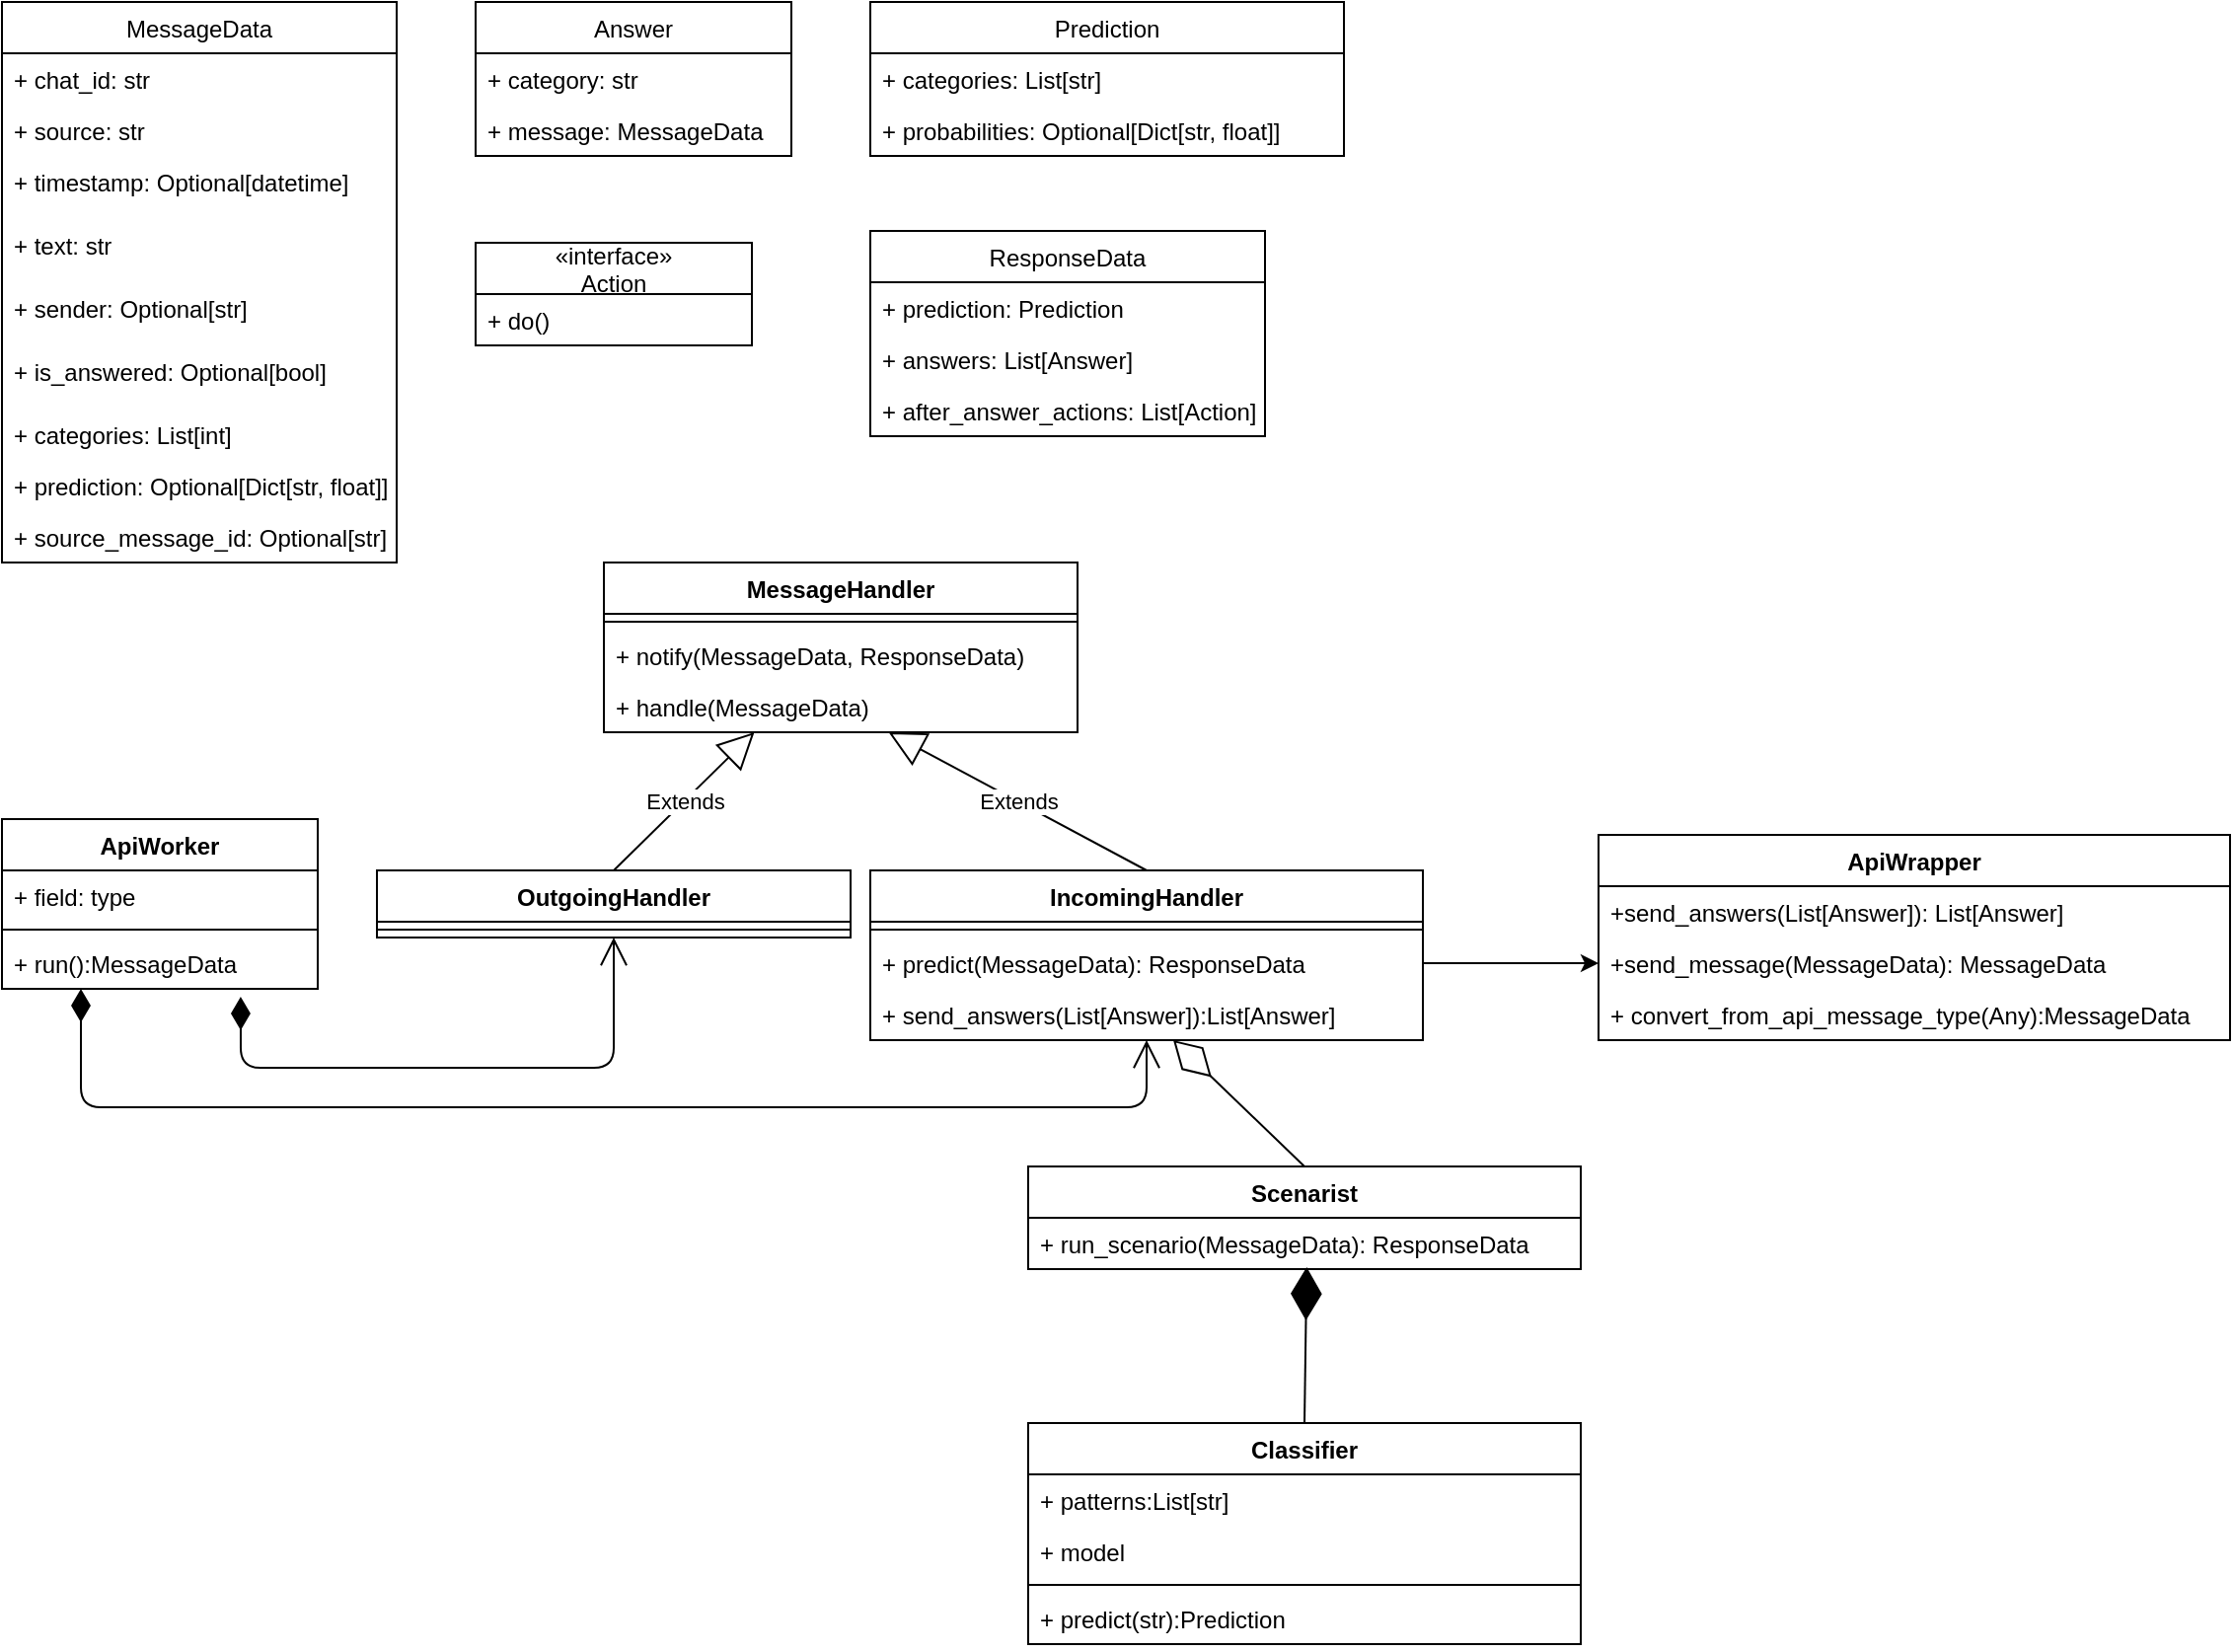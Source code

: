 <mxfile version="12.7.9" type="device"><diagram id="C5RBs43oDa-KdzZeNtuy" name="Page-1"><mxGraphModel dx="1027" dy="566" grid="1" gridSize="10" guides="1" tooltips="1" connect="1" arrows="1" fold="1" page="1" pageScale="1" pageWidth="1169" pageHeight="827" math="0" shadow="0"><root><mxCell id="WIyWlLk6GJQsqaUBKTNV-0"/><mxCell id="WIyWlLk6GJQsqaUBKTNV-1" parent="WIyWlLk6GJQsqaUBKTNV-0"/><mxCell id="WH5NhApeHF9odHe_qC5z-0" value="MessageData" style="swimlane;fontStyle=0;childLayout=stackLayout;horizontal=1;startSize=26;fillColor=none;horizontalStack=0;resizeParent=1;resizeParentMax=0;resizeLast=0;collapsible=1;marginBottom=0;" vertex="1" parent="WIyWlLk6GJQsqaUBKTNV-1"><mxGeometry x="40" y="40" width="200" height="284" as="geometry"><mxRectangle x="40" y="40" width="110" height="26" as="alternateBounds"/></mxGeometry></mxCell><mxCell id="WH5NhApeHF9odHe_qC5z-1" value="+ chat_id: str" style="text;strokeColor=none;fillColor=none;align=left;verticalAlign=top;spacingLeft=4;spacingRight=4;overflow=hidden;rotatable=0;points=[[0,0.5],[1,0.5]];portConstraint=eastwest;" vertex="1" parent="WH5NhApeHF9odHe_qC5z-0"><mxGeometry y="26" width="200" height="26" as="geometry"/></mxCell><mxCell id="WH5NhApeHF9odHe_qC5z-2" value="+ source: str" style="text;strokeColor=none;fillColor=none;align=left;verticalAlign=top;spacingLeft=4;spacingRight=4;overflow=hidden;rotatable=0;points=[[0,0.5],[1,0.5]];portConstraint=eastwest;" vertex="1" parent="WH5NhApeHF9odHe_qC5z-0"><mxGeometry y="52" width="200" height="26" as="geometry"/></mxCell><mxCell id="WH5NhApeHF9odHe_qC5z-7" value="+ timestamp: Optional[datetime]" style="text;strokeColor=none;fillColor=none;align=left;verticalAlign=top;spacingLeft=4;spacingRight=4;overflow=hidden;rotatable=0;points=[[0,0.5],[1,0.5]];portConstraint=eastwest;" vertex="1" parent="WH5NhApeHF9odHe_qC5z-0"><mxGeometry y="78" width="200" height="32" as="geometry"/></mxCell><mxCell id="WH5NhApeHF9odHe_qC5z-6" value="+ text: str" style="text;strokeColor=none;fillColor=none;align=left;verticalAlign=top;spacingLeft=4;spacingRight=4;overflow=hidden;rotatable=0;points=[[0,0.5],[1,0.5]];portConstraint=eastwest;" vertex="1" parent="WH5NhApeHF9odHe_qC5z-0"><mxGeometry y="110" width="200" height="32" as="geometry"/></mxCell><mxCell id="WH5NhApeHF9odHe_qC5z-5" value="+ sender: Optional[str]" style="text;strokeColor=none;fillColor=none;align=left;verticalAlign=top;spacingLeft=4;spacingRight=4;overflow=hidden;rotatable=0;points=[[0,0.5],[1,0.5]];portConstraint=eastwest;" vertex="1" parent="WH5NhApeHF9odHe_qC5z-0"><mxGeometry y="142" width="200" height="32" as="geometry"/></mxCell><mxCell id="WH5NhApeHF9odHe_qC5z-4" value="+ is_answered: Optional[bool]" style="text;strokeColor=none;fillColor=none;align=left;verticalAlign=top;spacingLeft=4;spacingRight=4;overflow=hidden;rotatable=0;points=[[0,0.5],[1,0.5]];portConstraint=eastwest;" vertex="1" parent="WH5NhApeHF9odHe_qC5z-0"><mxGeometry y="174" width="200" height="32" as="geometry"/></mxCell><mxCell id="WH5NhApeHF9odHe_qC5z-8" value="+ categories: List[int]" style="text;strokeColor=none;fillColor=none;align=left;verticalAlign=top;spacingLeft=4;spacingRight=4;overflow=hidden;rotatable=0;points=[[0,0.5],[1,0.5]];portConstraint=eastwest;" vertex="1" parent="WH5NhApeHF9odHe_qC5z-0"><mxGeometry y="206" width="200" height="26" as="geometry"/></mxCell><mxCell id="WH5NhApeHF9odHe_qC5z-9" value="+ prediction: Optional[Dict[str, float]]" style="text;strokeColor=none;fillColor=none;align=left;verticalAlign=top;spacingLeft=4;spacingRight=4;overflow=hidden;rotatable=0;points=[[0,0.5],[1,0.5]];portConstraint=eastwest;" vertex="1" parent="WH5NhApeHF9odHe_qC5z-0"><mxGeometry y="232" width="200" height="26" as="geometry"/></mxCell><mxCell id="WH5NhApeHF9odHe_qC5z-10" value="+ source_message_id: Optional[str]" style="text;strokeColor=none;fillColor=none;align=left;verticalAlign=top;spacingLeft=4;spacingRight=4;overflow=hidden;rotatable=0;points=[[0,0.5],[1,0.5]];portConstraint=eastwest;" vertex="1" parent="WH5NhApeHF9odHe_qC5z-0"><mxGeometry y="258" width="200" height="26" as="geometry"/></mxCell><mxCell id="WH5NhApeHF9odHe_qC5z-12" value="Answer" style="swimlane;fontStyle=0;childLayout=stackLayout;horizontal=1;startSize=26;fillColor=none;horizontalStack=0;resizeParent=1;resizeParentMax=0;resizeLast=0;collapsible=1;marginBottom=0;" vertex="1" parent="WIyWlLk6GJQsqaUBKTNV-1"><mxGeometry x="280" y="40" width="160" height="78" as="geometry"/></mxCell><mxCell id="WH5NhApeHF9odHe_qC5z-13" value="+ category: str" style="text;strokeColor=none;fillColor=none;align=left;verticalAlign=top;spacingLeft=4;spacingRight=4;overflow=hidden;rotatable=0;points=[[0,0.5],[1,0.5]];portConstraint=eastwest;" vertex="1" parent="WH5NhApeHF9odHe_qC5z-12"><mxGeometry y="26" width="160" height="26" as="geometry"/></mxCell><mxCell id="WH5NhApeHF9odHe_qC5z-14" value="+ message: MessageData" style="text;strokeColor=none;fillColor=none;align=left;verticalAlign=top;spacingLeft=4;spacingRight=4;overflow=hidden;rotatable=0;points=[[0,0.5],[1,0.5]];portConstraint=eastwest;" vertex="1" parent="WH5NhApeHF9odHe_qC5z-12"><mxGeometry y="52" width="160" height="26" as="geometry"/></mxCell><mxCell id="WH5NhApeHF9odHe_qC5z-16" value="Prediction" style="swimlane;fontStyle=0;childLayout=stackLayout;horizontal=1;startSize=26;fillColor=none;horizontalStack=0;resizeParent=1;resizeParentMax=0;resizeLast=0;collapsible=1;marginBottom=0;" vertex="1" parent="WIyWlLk6GJQsqaUBKTNV-1"><mxGeometry x="480" y="40" width="240" height="78" as="geometry"/></mxCell><mxCell id="WH5NhApeHF9odHe_qC5z-17" value="+ categories: List[str]" style="text;strokeColor=none;fillColor=none;align=left;verticalAlign=top;spacingLeft=4;spacingRight=4;overflow=hidden;rotatable=0;points=[[0,0.5],[1,0.5]];portConstraint=eastwest;" vertex="1" parent="WH5NhApeHF9odHe_qC5z-16"><mxGeometry y="26" width="240" height="26" as="geometry"/></mxCell><mxCell id="WH5NhApeHF9odHe_qC5z-18" value="+ probabilities: Optional[Dict[str, float]]" style="text;strokeColor=none;fillColor=none;align=left;verticalAlign=top;spacingLeft=4;spacingRight=4;overflow=hidden;rotatable=0;points=[[0,0.5],[1,0.5]];portConstraint=eastwest;" vertex="1" parent="WH5NhApeHF9odHe_qC5z-16"><mxGeometry y="52" width="240" height="26" as="geometry"/></mxCell><mxCell id="WH5NhApeHF9odHe_qC5z-20" value="ResponseData" style="swimlane;fontStyle=0;childLayout=stackLayout;horizontal=1;startSize=26;fillColor=none;horizontalStack=0;resizeParent=1;resizeParentMax=0;resizeLast=0;collapsible=1;marginBottom=0;" vertex="1" parent="WIyWlLk6GJQsqaUBKTNV-1"><mxGeometry x="480" y="156" width="200" height="104" as="geometry"/></mxCell><mxCell id="WH5NhApeHF9odHe_qC5z-21" value="+ prediction: Prediction" style="text;strokeColor=none;fillColor=none;align=left;verticalAlign=top;spacingLeft=4;spacingRight=4;overflow=hidden;rotatable=0;points=[[0,0.5],[1,0.5]];portConstraint=eastwest;" vertex="1" parent="WH5NhApeHF9odHe_qC5z-20"><mxGeometry y="26" width="200" height="26" as="geometry"/></mxCell><mxCell id="WH5NhApeHF9odHe_qC5z-22" value="+ answers: List[Answer]" style="text;strokeColor=none;fillColor=none;align=left;verticalAlign=top;spacingLeft=4;spacingRight=4;overflow=hidden;rotatable=0;points=[[0,0.5],[1,0.5]];portConstraint=eastwest;" vertex="1" parent="WH5NhApeHF9odHe_qC5z-20"><mxGeometry y="52" width="200" height="26" as="geometry"/></mxCell><mxCell id="WH5NhApeHF9odHe_qC5z-23" value="+ after_answer_actions: List[Action]" style="text;strokeColor=none;fillColor=none;align=left;verticalAlign=top;spacingLeft=4;spacingRight=4;overflow=hidden;rotatable=0;points=[[0,0.5],[1,0.5]];portConstraint=eastwest;" vertex="1" parent="WH5NhApeHF9odHe_qC5z-20"><mxGeometry y="78" width="200" height="26" as="geometry"/></mxCell><mxCell id="WH5NhApeHF9odHe_qC5z-27" value="«interface»&#xA;Action" style="swimlane;fontStyle=0;childLayout=stackLayout;horizontal=1;startSize=26;fillColor=none;horizontalStack=0;resizeParent=1;resizeParentMax=0;resizeLast=0;collapsible=1;marginBottom=0;" vertex="1" parent="WIyWlLk6GJQsqaUBKTNV-1"><mxGeometry x="280" y="162" width="140" height="52" as="geometry"/></mxCell><mxCell id="WH5NhApeHF9odHe_qC5z-28" value="+ do() " style="text;strokeColor=none;fillColor=none;align=left;verticalAlign=top;spacingLeft=4;spacingRight=4;overflow=hidden;rotatable=0;points=[[0,0.5],[1,0.5]];portConstraint=eastwest;" vertex="1" parent="WH5NhApeHF9odHe_qC5z-27"><mxGeometry y="26" width="140" height="26" as="geometry"/></mxCell><mxCell id="WH5NhApeHF9odHe_qC5z-35" value="ApiWorker" style="swimlane;fontStyle=1;align=center;verticalAlign=top;childLayout=stackLayout;horizontal=1;startSize=26;horizontalStack=0;resizeParent=1;resizeParentMax=0;resizeLast=0;collapsible=1;marginBottom=0;" vertex="1" parent="WIyWlLk6GJQsqaUBKTNV-1"><mxGeometry x="40" y="454" width="160" height="86" as="geometry"/></mxCell><mxCell id="WH5NhApeHF9odHe_qC5z-36" value="+ field: type" style="text;strokeColor=none;fillColor=none;align=left;verticalAlign=top;spacingLeft=4;spacingRight=4;overflow=hidden;rotatable=0;points=[[0,0.5],[1,0.5]];portConstraint=eastwest;" vertex="1" parent="WH5NhApeHF9odHe_qC5z-35"><mxGeometry y="26" width="160" height="26" as="geometry"/></mxCell><mxCell id="WH5NhApeHF9odHe_qC5z-37" value="" style="line;strokeWidth=1;fillColor=none;align=left;verticalAlign=middle;spacingTop=-1;spacingLeft=3;spacingRight=3;rotatable=0;labelPosition=right;points=[];portConstraint=eastwest;" vertex="1" parent="WH5NhApeHF9odHe_qC5z-35"><mxGeometry y="52" width="160" height="8" as="geometry"/></mxCell><mxCell id="WH5NhApeHF9odHe_qC5z-38" value="+ run():MessageData" style="text;strokeColor=none;fillColor=none;align=left;verticalAlign=top;spacingLeft=4;spacingRight=4;overflow=hidden;rotatable=0;points=[[0,0.5],[1,0.5]];portConstraint=eastwest;" vertex="1" parent="WH5NhApeHF9odHe_qC5z-35"><mxGeometry y="60" width="160" height="26" as="geometry"/></mxCell><mxCell id="WH5NhApeHF9odHe_qC5z-39" value="MessageHandler" style="swimlane;fontStyle=1;align=center;verticalAlign=top;childLayout=stackLayout;horizontal=1;startSize=26;horizontalStack=0;resizeParent=1;resizeParentMax=0;resizeLast=0;collapsible=1;marginBottom=0;" vertex="1" parent="WIyWlLk6GJQsqaUBKTNV-1"><mxGeometry x="345" y="324" width="240" height="86" as="geometry"/></mxCell><mxCell id="WH5NhApeHF9odHe_qC5z-41" value="" style="line;strokeWidth=1;fillColor=none;align=left;verticalAlign=middle;spacingTop=-1;spacingLeft=3;spacingRight=3;rotatable=0;labelPosition=right;points=[];portConstraint=eastwest;" vertex="1" parent="WH5NhApeHF9odHe_qC5z-39"><mxGeometry y="26" width="240" height="8" as="geometry"/></mxCell><mxCell id="WH5NhApeHF9odHe_qC5z-42" value="+ notify(MessageData, ResponseData)" style="text;strokeColor=none;fillColor=none;align=left;verticalAlign=top;spacingLeft=4;spacingRight=4;overflow=hidden;rotatable=0;points=[[0,0.5],[1,0.5]];portConstraint=eastwest;" vertex="1" parent="WH5NhApeHF9odHe_qC5z-39"><mxGeometry y="34" width="240" height="26" as="geometry"/></mxCell><mxCell id="WH5NhApeHF9odHe_qC5z-43" value="+ handle(MessageData)" style="text;strokeColor=none;fillColor=none;align=left;verticalAlign=top;spacingLeft=4;spacingRight=4;overflow=hidden;rotatable=0;points=[[0,0.5],[1,0.5]];portConstraint=eastwest;" vertex="1" parent="WH5NhApeHF9odHe_qC5z-39"><mxGeometry y="60" width="240" height="26" as="geometry"/></mxCell><mxCell id="WH5NhApeHF9odHe_qC5z-44" value="OutgoingHandler" style="swimlane;fontStyle=1;align=center;verticalAlign=top;childLayout=stackLayout;horizontal=1;startSize=26;horizontalStack=0;resizeParent=1;resizeParentMax=0;resizeLast=0;collapsible=1;marginBottom=0;" vertex="1" parent="WIyWlLk6GJQsqaUBKTNV-1"><mxGeometry x="230" y="480" width="240" height="34" as="geometry"/></mxCell><mxCell id="WH5NhApeHF9odHe_qC5z-46" value="" style="line;strokeWidth=1;fillColor=none;align=left;verticalAlign=middle;spacingTop=-1;spacingLeft=3;spacingRight=3;rotatable=0;labelPosition=right;points=[];portConstraint=eastwest;" vertex="1" parent="WH5NhApeHF9odHe_qC5z-44"><mxGeometry y="26" width="240" height="8" as="geometry"/></mxCell><mxCell id="WH5NhApeHF9odHe_qC5z-48" value="IncomingHandler" style="swimlane;fontStyle=1;align=center;verticalAlign=top;childLayout=stackLayout;horizontal=1;startSize=26;horizontalStack=0;resizeParent=1;resizeParentMax=0;resizeLast=0;collapsible=1;marginBottom=0;" vertex="1" parent="WIyWlLk6GJQsqaUBKTNV-1"><mxGeometry x="480" y="480" width="280" height="86" as="geometry"/></mxCell><mxCell id="WH5NhApeHF9odHe_qC5z-50" value="" style="line;strokeWidth=1;fillColor=none;align=left;verticalAlign=middle;spacingTop=-1;spacingLeft=3;spacingRight=3;rotatable=0;labelPosition=right;points=[];portConstraint=eastwest;" vertex="1" parent="WH5NhApeHF9odHe_qC5z-48"><mxGeometry y="26" width="280" height="8" as="geometry"/></mxCell><mxCell id="WH5NhApeHF9odHe_qC5z-70" value="+ predict(MessageData): ResponseData" style="text;strokeColor=none;fillColor=none;align=left;verticalAlign=top;spacingLeft=4;spacingRight=4;overflow=hidden;rotatable=0;points=[[0,0.5],[1,0.5]];portConstraint=eastwest;" vertex="1" parent="WH5NhApeHF9odHe_qC5z-48"><mxGeometry y="34" width="280" height="26" as="geometry"/></mxCell><mxCell id="WH5NhApeHF9odHe_qC5z-65" value="+ send_answers(List[Answer]):List[Answer] " style="text;strokeColor=none;fillColor=none;align=left;verticalAlign=top;spacingLeft=4;spacingRight=4;overflow=hidden;rotatable=0;points=[[0,0.5],[1,0.5]];portConstraint=eastwest;" vertex="1" parent="WH5NhApeHF9odHe_qC5z-48"><mxGeometry y="60" width="280" height="26" as="geometry"/></mxCell><mxCell id="WH5NhApeHF9odHe_qC5z-54" value="Extends" style="endArrow=block;endSize=16;endFill=0;html=1;exitX=0.5;exitY=0;exitDx=0;exitDy=0;" edge="1" parent="WIyWlLk6GJQsqaUBKTNV-1" source="WH5NhApeHF9odHe_qC5z-48" target="WH5NhApeHF9odHe_qC5z-43"><mxGeometry width="160" relative="1" as="geometry"><mxPoint x="430" y="540" as="sourcePoint"/><mxPoint x="478" y="405" as="targetPoint"/></mxGeometry></mxCell><mxCell id="WH5NhApeHF9odHe_qC5z-55" value="Extends" style="endArrow=block;endSize=16;endFill=0;html=1;exitX=0.5;exitY=0;exitDx=0;exitDy=0;" edge="1" parent="WIyWlLk6GJQsqaUBKTNV-1" source="WH5NhApeHF9odHe_qC5z-44" target="WH5NhApeHF9odHe_qC5z-39"><mxGeometry width="160" relative="1" as="geometry"><mxPoint x="180" y="670" as="sourcePoint"/><mxPoint x="290" y="470" as="targetPoint"/></mxGeometry></mxCell><mxCell id="WH5NhApeHF9odHe_qC5z-56" value="" style="endArrow=open;html=1;endSize=12;startArrow=diamondThin;startSize=14;startFill=1;edgeStyle=orthogonalEdgeStyle;align=left;verticalAlign=bottom;entryX=0.5;entryY=1;entryDx=0;entryDy=0;exitX=0.756;exitY=1.154;exitDx=0;exitDy=0;exitPerimeter=0;" edge="1" parent="WIyWlLk6GJQsqaUBKTNV-1" source="WH5NhApeHF9odHe_qC5z-38" target="WH5NhApeHF9odHe_qC5z-44"><mxGeometry x="-0.51" y="30" relative="1" as="geometry"><mxPoint x="190" y="590" as="sourcePoint"/><mxPoint x="279.92" y="542.002" as="targetPoint"/><Array as="points"><mxPoint x="161" y="580"/><mxPoint x="350" y="580"/></Array><mxPoint as="offset"/></mxGeometry></mxCell><mxCell id="WH5NhApeHF9odHe_qC5z-57" value="" style="endArrow=open;html=1;endSize=12;startArrow=diamondThin;startSize=14;startFill=1;edgeStyle=orthogonalEdgeStyle;align=left;verticalAlign=bottom;entryX=0.5;entryY=1;entryDx=0;entryDy=0;" edge="1" parent="WIyWlLk6GJQsqaUBKTNV-1" target="WH5NhApeHF9odHe_qC5z-48"><mxGeometry x="-0.713" y="60" relative="1" as="geometry"><mxPoint x="80" y="540" as="sourcePoint"/><mxPoint x="400" y="470" as="targetPoint"/><Array as="points"><mxPoint x="80" y="600"/><mxPoint x="620" y="600"/></Array><mxPoint as="offset"/></mxGeometry></mxCell><mxCell id="WH5NhApeHF9odHe_qC5z-59" value="Scenarist" style="swimlane;fontStyle=1;childLayout=stackLayout;horizontal=1;startSize=26;fillColor=none;horizontalStack=0;resizeParent=1;resizeParentMax=0;resizeLast=0;collapsible=1;marginBottom=0;" vertex="1" parent="WIyWlLk6GJQsqaUBKTNV-1"><mxGeometry x="560" y="630" width="280" height="52" as="geometry"/></mxCell><mxCell id="WH5NhApeHF9odHe_qC5z-60" value="+ run_scenario(MessageData): ResponseData" style="text;strokeColor=none;fillColor=none;align=left;verticalAlign=top;spacingLeft=4;spacingRight=4;overflow=hidden;rotatable=0;points=[[0,0.5],[1,0.5]];portConstraint=eastwest;" vertex="1" parent="WH5NhApeHF9odHe_qC5z-59"><mxGeometry y="26" width="280" height="26" as="geometry"/></mxCell><mxCell id="WH5NhApeHF9odHe_qC5z-63" value="" style="endArrow=diamondThin;endFill=0;endSize=24;html=1;exitX=0.5;exitY=0;exitDx=0;exitDy=0;" edge="1" parent="WIyWlLk6GJQsqaUBKTNV-1" source="WH5NhApeHF9odHe_qC5z-59" target="WH5NhApeHF9odHe_qC5z-65"><mxGeometry width="160" relative="1" as="geometry"><mxPoint x="560" y="680" as="sourcePoint"/><mxPoint x="730" y="600" as="targetPoint"/></mxGeometry></mxCell><mxCell id="WH5NhApeHF9odHe_qC5z-66" value="ApiWrapper" style="swimlane;fontStyle=1;childLayout=stackLayout;horizontal=1;startSize=26;fillColor=none;horizontalStack=0;resizeParent=1;resizeParentMax=0;resizeLast=0;collapsible=1;marginBottom=0;" vertex="1" parent="WIyWlLk6GJQsqaUBKTNV-1"><mxGeometry x="849" y="462" width="320" height="104" as="geometry"/></mxCell><mxCell id="WH5NhApeHF9odHe_qC5z-71" value="+send_answers(List[Answer]): List[Answer] " style="text;strokeColor=none;fillColor=none;align=left;verticalAlign=top;spacingLeft=4;spacingRight=4;overflow=hidden;rotatable=0;points=[[0,0.5],[1,0.5]];portConstraint=eastwest;" vertex="1" parent="WH5NhApeHF9odHe_qC5z-66"><mxGeometry y="26" width="320" height="26" as="geometry"/></mxCell><mxCell id="WH5NhApeHF9odHe_qC5z-67" value="+send_message(MessageData): MessageData " style="text;strokeColor=none;fillColor=none;align=left;verticalAlign=top;spacingLeft=4;spacingRight=4;overflow=hidden;rotatable=0;points=[[0,0.5],[1,0.5]];portConstraint=eastwest;" vertex="1" parent="WH5NhApeHF9odHe_qC5z-66"><mxGeometry y="52" width="320" height="26" as="geometry"/></mxCell><mxCell id="WH5NhApeHF9odHe_qC5z-68" value="+ convert_from_api_message_type(Any):MessageData" style="text;strokeColor=none;fillColor=none;align=left;verticalAlign=top;spacingLeft=4;spacingRight=4;overflow=hidden;rotatable=0;points=[[0,0.5],[1,0.5]];portConstraint=eastwest;" vertex="1" parent="WH5NhApeHF9odHe_qC5z-66"><mxGeometry y="78" width="320" height="26" as="geometry"/></mxCell><mxCell id="WH5NhApeHF9odHe_qC5z-72" value="Classifier" style="swimlane;fontStyle=1;align=center;verticalAlign=top;childLayout=stackLayout;horizontal=1;startSize=26;horizontalStack=0;resizeParent=1;resizeParentMax=0;resizeLast=0;collapsible=1;marginBottom=0;" vertex="1" parent="WIyWlLk6GJQsqaUBKTNV-1"><mxGeometry x="560" y="760" width="280" height="112" as="geometry"/></mxCell><mxCell id="WH5NhApeHF9odHe_qC5z-77" value="+ patterns:List[str]" style="text;strokeColor=none;fillColor=none;align=left;verticalAlign=top;spacingLeft=4;spacingRight=4;overflow=hidden;rotatable=0;points=[[0,0.5],[1,0.5]];portConstraint=eastwest;" vertex="1" parent="WH5NhApeHF9odHe_qC5z-72"><mxGeometry y="26" width="280" height="26" as="geometry"/></mxCell><mxCell id="WH5NhApeHF9odHe_qC5z-76" value="+ model" style="text;strokeColor=none;fillColor=none;align=left;verticalAlign=top;spacingLeft=4;spacingRight=4;overflow=hidden;rotatable=0;points=[[0,0.5],[1,0.5]];portConstraint=eastwest;" vertex="1" parent="WH5NhApeHF9odHe_qC5z-72"><mxGeometry y="52" width="280" height="26" as="geometry"/></mxCell><mxCell id="WH5NhApeHF9odHe_qC5z-74" value="" style="line;strokeWidth=1;fillColor=none;align=left;verticalAlign=middle;spacingTop=-1;spacingLeft=3;spacingRight=3;rotatable=0;labelPosition=right;points=[];portConstraint=eastwest;" vertex="1" parent="WH5NhApeHF9odHe_qC5z-72"><mxGeometry y="78" width="280" height="8" as="geometry"/></mxCell><mxCell id="WH5NhApeHF9odHe_qC5z-75" value="+ predict(str):Prediction" style="text;strokeColor=none;fillColor=none;align=left;verticalAlign=top;spacingLeft=4;spacingRight=4;overflow=hidden;rotatable=0;points=[[0,0.5],[1,0.5]];portConstraint=eastwest;" vertex="1" parent="WH5NhApeHF9odHe_qC5z-72"><mxGeometry y="86" width="280" height="26" as="geometry"/></mxCell><mxCell id="WH5NhApeHF9odHe_qC5z-78" value="" style="endArrow=diamondThin;endFill=1;endSize=24;html=1;exitX=0.5;exitY=0;exitDx=0;exitDy=0;entryX=0.504;entryY=0.962;entryDx=0;entryDy=0;entryPerimeter=0;" edge="1" parent="WIyWlLk6GJQsqaUBKTNV-1" source="WH5NhApeHF9odHe_qC5z-72" target="WH5NhApeHF9odHe_qC5z-60"><mxGeometry width="160" relative="1" as="geometry"><mxPoint x="360" y="740" as="sourcePoint"/><mxPoint x="500" y="680" as="targetPoint"/></mxGeometry></mxCell><mxCell id="WH5NhApeHF9odHe_qC5z-81" style="edgeStyle=orthogonalEdgeStyle;rounded=0;orthogonalLoop=1;jettySize=auto;html=1;entryX=0;entryY=0.5;entryDx=0;entryDy=0;" edge="1" parent="WIyWlLk6GJQsqaUBKTNV-1" source="WH5NhApeHF9odHe_qC5z-70" target="WH5NhApeHF9odHe_qC5z-67"><mxGeometry relative="1" as="geometry"/></mxCell></root></mxGraphModel></diagram></mxfile>